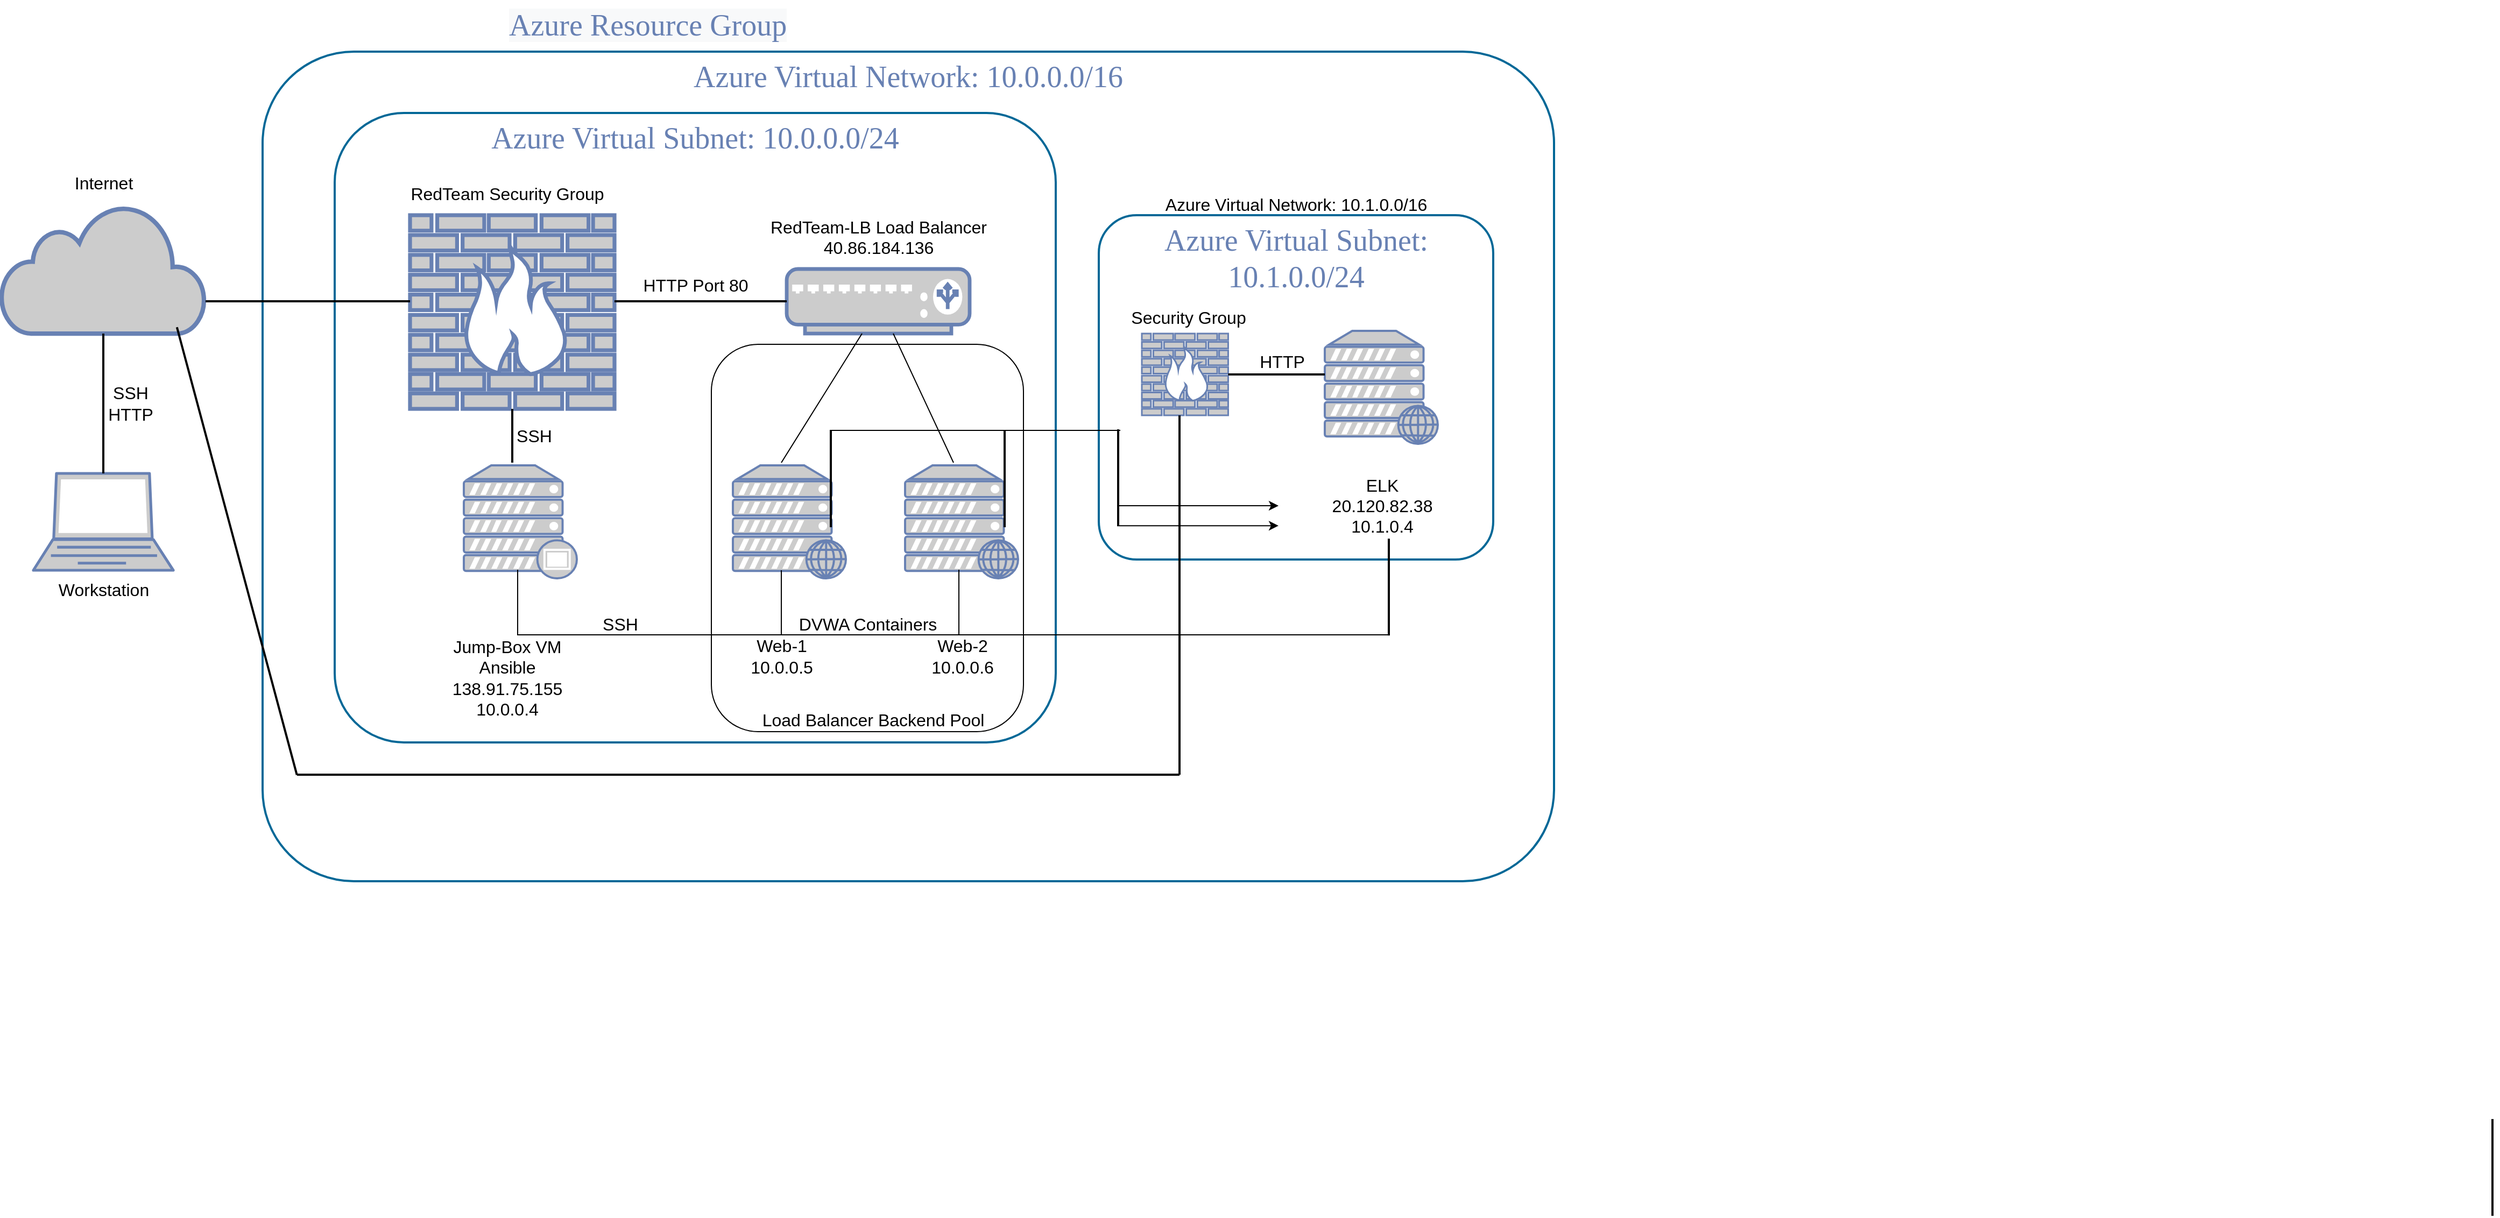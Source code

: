 <mxfile version="16.5.6" type="device"><diagram name="Page-1" id="bfe91b75-5d2c-26a0-9c1d-138518896778"><mxGraphModel dx="1422" dy="780" grid="1" gridSize="10" guides="1" tooltips="1" connect="1" arrows="1" fold="1" page="1" pageScale="1" pageWidth="1100" pageHeight="850" background="none" math="0" shadow="0"><root><mxCell id="0"/><mxCell id="1" parent="0"/><mxCell id="ZduvMV8aWy1bMzjGe0aM-44" value="" style="rounded=1;whiteSpace=wrap;html=1;fontSize=16;strokeWidth=1;fillColor=none;" parent="1" vertex="1"><mxGeometry x="700" y="350" width="290" height="360" as="geometry"/></mxCell><mxCell id="7c3789c024ecab99-78" value="Azure Virtual Network: 10.0.0.0/16" style="rounded=1;whiteSpace=wrap;html=1;shadow=0;comic=0;strokeColor=#036897;strokeWidth=2;fillColor=none;fontFamily=Verdana;fontSize=28;fontColor=#6881B3;align=center;arcSize=11;verticalAlign=top;" parent="1" vertex="1"><mxGeometry x="283" y="78" width="1200" height="771" as="geometry"/></mxCell><mxCell id="7c3789c024ecab99-81" value="Azure Virtual Subnet: 10.0.0.0/24" style="rounded=1;whiteSpace=wrap;html=1;shadow=0;comic=0;strokeColor=#036897;strokeWidth=2;fillColor=none;fontFamily=Verdana;fontSize=28;fontColor=#6881B3;align=center;arcSize=11;verticalAlign=top;" parent="1" vertex="1"><mxGeometry x="350" y="135" width="670" height="585" as="geometry"/></mxCell><mxCell id="ZduvMV8aWy1bMzjGe0aM-1" value="&lt;span style=&quot;color: rgb(104 , 129 , 179) ; font-family: &amp;#34;verdana&amp;#34; ; font-size: 28px ; font-style: normal ; font-weight: 400 ; letter-spacing: normal ; text-align: center ; text-indent: 0px ; text-transform: none ; word-spacing: 0px ; background-color: rgb(248 , 249 , 250) ; display: inline ; float: none&quot;&gt;Azure Resource Group&lt;/span&gt;" style="text;whiteSpace=wrap;html=1;" parent="1" vertex="1"><mxGeometry x="510" y="30" width="320" height="40" as="geometry"/></mxCell><mxCell id="ZduvMV8aWy1bMzjGe0aM-2" value="" style="html=1;outlineConnect=0;fillColor=#CCCCCC;strokeColor=#6881B3;gradientColor=none;gradientDirection=north;strokeWidth=2;shape=mxgraph.networks.cloud;fontColor=#ffffff;" parent="1" vertex="1"><mxGeometry x="40" y="220" width="190" height="120" as="geometry"/></mxCell><mxCell id="ZduvMV8aWy1bMzjGe0aM-3" value="" style="fontColor=#0066CC;verticalAlign=top;verticalLabelPosition=bottom;labelPosition=center;align=center;html=1;outlineConnect=0;fillColor=#CCCCCC;strokeColor=#6881B3;gradientColor=none;gradientDirection=north;strokeWidth=2;shape=mxgraph.networks.laptop;" parent="1" vertex="1"><mxGeometry x="70" y="470" width="130" height="90" as="geometry"/></mxCell><mxCell id="ZduvMV8aWy1bMzjGe0aM-4" value="" style="fontColor=#0066CC;verticalAlign=top;verticalLabelPosition=bottom;labelPosition=center;align=center;html=1;outlineConnect=0;fillColor=#CCCCCC;strokeColor=#6881B3;gradientColor=none;gradientDirection=north;strokeWidth=2;shape=mxgraph.networks.firewall;" parent="1" vertex="1"><mxGeometry x="420" y="230" width="190" height="180" as="geometry"/></mxCell><mxCell id="ZduvMV8aWy1bMzjGe0aM-5" value="" style="fontColor=#0066CC;verticalAlign=top;verticalLabelPosition=bottom;labelPosition=center;align=center;html=1;outlineConnect=0;fillColor=#CCCCCC;strokeColor=#6881B3;gradientColor=none;gradientDirection=north;strokeWidth=2;shape=mxgraph.networks.proxy_server;" parent="1" vertex="1"><mxGeometry x="470" y="462.5" width="105" height="105" as="geometry"/></mxCell><mxCell id="ZduvMV8aWy1bMzjGe0aM-6" value="" style="fontColor=#0066CC;verticalAlign=top;verticalLabelPosition=bottom;labelPosition=center;align=center;html=1;outlineConnect=0;fillColor=#CCCCCC;strokeColor=#6881B3;gradientColor=none;gradientDirection=north;strokeWidth=2;shape=mxgraph.networks.load_balancer;" parent="1" vertex="1"><mxGeometry x="770" y="280" width="170" height="60" as="geometry"/></mxCell><mxCell id="ZduvMV8aWy1bMzjGe0aM-21" value="" style="line;strokeWidth=2;direction=south;html=1;" parent="1" vertex="1"><mxGeometry x="130" y="340" width="10" height="130" as="geometry"/></mxCell><mxCell id="ZduvMV8aWy1bMzjGe0aM-23" value="" style="line;strokeWidth=2;html=1;" parent="1" vertex="1"><mxGeometry x="230" y="305" width="190" height="10" as="geometry"/></mxCell><mxCell id="ZduvMV8aWy1bMzjGe0aM-25" value="" style="line;strokeWidth=2;html=1;" parent="1" vertex="1"><mxGeometry x="610" y="305" width="160" height="10" as="geometry"/></mxCell><mxCell id="ZduvMV8aWy1bMzjGe0aM-26" value="" style="endArrow=none;html=1;rounded=0;exitX=0.5;exitY=0;exitDx=0;exitDy=0;exitPerimeter=0;" parent="1" edge="1"><mxGeometry width="50" height="50" relative="1" as="geometry"><mxPoint x="765" y="460" as="sourcePoint"/><mxPoint x="840" y="340" as="targetPoint"/></mxGeometry></mxCell><mxCell id="ZduvMV8aWy1bMzjGe0aM-27" value="" style="endArrow=none;html=1;rounded=0;exitX=0.5;exitY=0;exitDx=0;exitDy=0;exitPerimeter=0;" parent="1" target="ZduvMV8aWy1bMzjGe0aM-6" edge="1"><mxGeometry width="50" height="50" relative="1" as="geometry"><mxPoint x="925" y="460" as="sourcePoint"/><mxPoint x="885" y="340" as="targetPoint"/></mxGeometry></mxCell><mxCell id="ZduvMV8aWy1bMzjGe0aM-29" value="" style="fontColor=#0066CC;verticalAlign=top;verticalLabelPosition=bottom;labelPosition=center;align=center;html=1;outlineConnect=0;fillColor=#CCCCCC;strokeColor=#6881B3;gradientColor=none;gradientDirection=north;strokeWidth=2;shape=mxgraph.networks.web_server;" parent="1" vertex="1"><mxGeometry x="720" y="462.5" width="105" height="105" as="geometry"/></mxCell><mxCell id="ZduvMV8aWy1bMzjGe0aM-30" value="" style="fontColor=#0066CC;verticalAlign=top;verticalLabelPosition=bottom;labelPosition=center;align=center;html=1;outlineConnect=0;fillColor=#CCCCCC;strokeColor=#6881B3;gradientColor=none;gradientDirection=north;strokeWidth=2;shape=mxgraph.networks.web_server;" parent="1" vertex="1"><mxGeometry x="880" y="462.5" width="105" height="105" as="geometry"/></mxCell><mxCell id="ZduvMV8aWy1bMzjGe0aM-31" value="" style="line;strokeWidth=2;direction=south;html=1;" parent="1" vertex="1"><mxGeometry x="510" y="410" width="10" height="50" as="geometry"/></mxCell><mxCell id="ZduvMV8aWy1bMzjGe0aM-32" value="" style="shape=partialRectangle;whiteSpace=wrap;html=1;bottom=1;right=1;left=1;top=0;fillColor=none;routingCenterX=-0.5;" parent="1" vertex="1"><mxGeometry x="520" y="560" width="410" height="60" as="geometry"/></mxCell><mxCell id="ZduvMV8aWy1bMzjGe0aM-34" value="" style="line;strokeWidth=1;direction=south;html=1;fillColor=none;" parent="1" vertex="1"><mxGeometry x="760" y="560" width="10" height="60" as="geometry"/></mxCell><mxCell id="ZduvMV8aWy1bMzjGe0aM-36" value="Internet" style="text;html=1;resizable=0;autosize=1;align=center;verticalAlign=middle;points=[];fillColor=none;strokeColor=none;rounded=0;strokeWidth=1;fontSize=16;fontStyle=0" parent="1" vertex="1"><mxGeometry x="100" y="190" width="70" height="20" as="geometry"/></mxCell><mxCell id="ZduvMV8aWy1bMzjGe0aM-37" value="SSH&lt;br&gt;HTTP" style="text;html=1;resizable=0;autosize=1;align=center;verticalAlign=middle;points=[];fillColor=none;strokeColor=none;rounded=0;strokeWidth=1;fontSize=16;fontStyle=0" parent="1" vertex="1"><mxGeometry x="130" y="385" width="60" height="40" as="geometry"/></mxCell><mxCell id="ZduvMV8aWy1bMzjGe0aM-38" value="Workstation" style="text;html=1;resizable=0;autosize=1;align=center;verticalAlign=middle;points=[];fillColor=none;strokeColor=none;rounded=0;strokeWidth=1;fontSize=16;fontStyle=0" parent="1" vertex="1"><mxGeometry x="85" y="567.5" width="100" height="20" as="geometry"/></mxCell><mxCell id="ZduvMV8aWy1bMzjGe0aM-39" value="RedTeam Security Group" style="text;html=1;resizable=0;autosize=1;align=center;verticalAlign=middle;points=[];fillColor=none;strokeColor=none;rounded=0;strokeWidth=1;fontSize=16;fontStyle=0" parent="1" vertex="1"><mxGeometry x="410" y="200" width="200" height="20" as="geometry"/></mxCell><mxCell id="ZduvMV8aWy1bMzjGe0aM-40" value="RedTeam-LB Load Balancer&lt;br&gt;&lt;div&gt;40.86.184.136&lt;/div&gt;&lt;div&gt;&lt;br&gt;&lt;/div&gt;" style="text;html=1;resizable=0;autosize=1;align=center;verticalAlign=middle;points=[];fillColor=none;strokeColor=none;rounded=0;strokeWidth=1;fontSize=16;fontStyle=0" parent="1" vertex="1"><mxGeometry x="745" y="230" width="220" height="60" as="geometry"/></mxCell><mxCell id="ZduvMV8aWy1bMzjGe0aM-41" value="SSH" style="text;html=1;resizable=0;autosize=1;align=center;verticalAlign=middle;points=[];fillColor=none;strokeColor=none;rounded=0;strokeWidth=1;fontSize=16;fontStyle=0" parent="1" vertex="1"><mxGeometry x="510" y="425" width="50" height="20" as="geometry"/></mxCell><mxCell id="ZduvMV8aWy1bMzjGe0aM-42" value="SSH" style="text;html=1;resizable=0;autosize=1;align=center;verticalAlign=middle;points=[];fillColor=none;strokeColor=none;rounded=0;strokeWidth=1;fontSize=16;fontStyle=0" parent="1" vertex="1"><mxGeometry x="590" y="600" width="50" height="20" as="geometry"/></mxCell><mxCell id="ZduvMV8aWy1bMzjGe0aM-45" value="Load Balancer Backend Pool" style="text;html=1;resizable=0;autosize=1;align=center;verticalAlign=middle;points=[];fillColor=none;strokeColor=none;rounded=0;strokeWidth=1;fontSize=16;fontStyle=0" parent="1" vertex="1"><mxGeometry x="740" y="689" width="220" height="20" as="geometry"/></mxCell><mxCell id="ZduvMV8aWy1bMzjGe0aM-46" value="Jump-Box VM&lt;br&gt;Ansible&lt;br&gt;138.91.75.155&lt;br&gt;10.0.0.4" style="text;html=1;resizable=0;autosize=1;align=center;verticalAlign=middle;points=[];fillColor=none;strokeColor=none;rounded=0;strokeWidth=1;fontSize=16;fontStyle=0" parent="1" vertex="1"><mxGeometry x="450" y="620" width="120" height="80" as="geometry"/></mxCell><mxCell id="ZduvMV8aWy1bMzjGe0aM-47" value="HTTP Port 80" style="text;html=1;resizable=0;autosize=1;align=center;verticalAlign=middle;points=[];fillColor=none;strokeColor=none;rounded=0;strokeWidth=1;fontSize=16;fontStyle=0" parent="1" vertex="1"><mxGeometry x="630" y="285" width="110" height="20" as="geometry"/></mxCell><mxCell id="ZduvMV8aWy1bMzjGe0aM-48" value="DVWA Containers" style="text;html=1;resizable=0;autosize=1;align=center;verticalAlign=middle;points=[];fillColor=none;strokeColor=none;rounded=0;strokeWidth=1;fontSize=16;fontStyle=0" parent="1" vertex="1"><mxGeometry x="775" y="600" width="140" height="20" as="geometry"/></mxCell><mxCell id="ZduvMV8aWy1bMzjGe0aM-49" value="Web-1&lt;br&gt;10.0.0.5" style="text;html=1;resizable=0;autosize=1;align=center;verticalAlign=middle;points=[];fillColor=none;strokeColor=none;rounded=0;strokeWidth=1;fontSize=16;fontStyle=0" parent="1" vertex="1"><mxGeometry x="730" y="620" width="70" height="40" as="geometry"/></mxCell><mxCell id="ZduvMV8aWy1bMzjGe0aM-50" value="Web-2&lt;br&gt;10.0.0.6" style="text;html=1;resizable=0;autosize=1;align=center;verticalAlign=middle;points=[];fillColor=none;strokeColor=none;rounded=0;strokeWidth=1;fontSize=16;fontStyle=0" parent="1" vertex="1"><mxGeometry x="897.5" y="620" width="70" height="40" as="geometry"/></mxCell><mxCell id="Jk-rU5pjsfEm-06Yokc7-1" value="Azure Virtual Subnet: 10.1.0.0/24" style="rounded=1;whiteSpace=wrap;html=1;shadow=0;comic=0;strokeColor=#036897;strokeWidth=2;fillColor=none;fontFamily=Verdana;fontSize=28;fontColor=#6881B3;align=center;arcSize=11;verticalAlign=top;" parent="1" vertex="1"><mxGeometry x="1060" y="230" width="366.5" height="320" as="geometry"/></mxCell><mxCell id="Jk-rU5pjsfEm-06Yokc7-2" value="" style="fontColor=#0066CC;verticalAlign=top;verticalLabelPosition=bottom;labelPosition=center;align=center;html=1;outlineConnect=0;fillColor=#CCCCCC;strokeColor=#6881B3;gradientColor=none;gradientDirection=north;strokeWidth=2;shape=mxgraph.networks.firewall;" parent="1" vertex="1"><mxGeometry x="1100" y="340" width="80.22" height="76" as="geometry"/></mxCell><mxCell id="Jk-rU5pjsfEm-06Yokc7-4" value="" style="fontColor=#0066CC;verticalAlign=top;verticalLabelPosition=bottom;labelPosition=center;align=center;html=1;outlineConnect=0;fillColor=#CCCCCC;strokeColor=#6881B3;gradientColor=none;gradientDirection=north;strokeWidth=2;shape=mxgraph.networks.web_server;" parent="1" vertex="1"><mxGeometry x="1270" y="337.5" width="105" height="105" as="geometry"/></mxCell><mxCell id="Jk-rU5pjsfEm-06Yokc7-5" value="" style="line;strokeWidth=2;html=1;" parent="1" vertex="1"><mxGeometry x="1180.22" y="373" width="89.78" height="10" as="geometry"/></mxCell><mxCell id="Jk-rU5pjsfEm-06Yokc7-9" value="" style="line;strokeWidth=2;direction=south;html=1;" parent="1" vertex="1"><mxGeometry x="1130" y="416" width="10" height="334" as="geometry"/></mxCell><mxCell id="Jk-rU5pjsfEm-06Yokc7-10" value="" style="line;strokeWidth=2;html=1;perimeter=backbonePerimeter;points=[];outlineConnect=0;" parent="1" vertex="1"><mxGeometry x="315" y="745" width="820" height="10" as="geometry"/></mxCell><mxCell id="Jk-rU5pjsfEm-06Yokc7-11" value="" style="line;strokeWidth=2;html=1;rotation=75;" parent="1" vertex="1"><mxGeometry x="43.78" y="534.66" width="430.73" height="15" as="geometry"/></mxCell><mxCell id="Jk-rU5pjsfEm-06Yokc7-12" value="" style="line;strokeWidth=1;html=1;perimeter=backbonePerimeter;points=[];outlineConnect=0;" parent="1" vertex="1"><mxGeometry x="930" y="615" width="400" height="10" as="geometry"/></mxCell><mxCell id="Jk-rU5pjsfEm-06Yokc7-13" value="" style="line;strokeWidth=2;direction=south;html=1;" parent="1" vertex="1"><mxGeometry x="2350" y="1070" width="10" height="90" as="geometry"/></mxCell><mxCell id="Jk-rU5pjsfEm-06Yokc7-14" value="" style="line;strokeWidth=2;direction=south;html=1;" parent="1" vertex="1"><mxGeometry x="806" y="430" width="10" height="90" as="geometry"/></mxCell><mxCell id="Jk-rU5pjsfEm-06Yokc7-15" value="" style="line;strokeWidth=2;direction=south;html=1;" parent="1" vertex="1"><mxGeometry x="967.5" y="430" width="10" height="90" as="geometry"/></mxCell><mxCell id="Jk-rU5pjsfEm-06Yokc7-16" value="" style="line;strokeWidth=1;html=1;perimeter=backbonePerimeter;points=[];outlineConnect=0;" parent="1" vertex="1"><mxGeometry x="810" y="425" width="270" height="10" as="geometry"/></mxCell><mxCell id="Jk-rU5pjsfEm-06Yokc7-17" value="" style="line;strokeWidth=2;direction=south;html=1;" parent="1" vertex="1"><mxGeometry x="1073" y="429" width="10" height="90" as="geometry"/></mxCell><mxCell id="Jk-rU5pjsfEm-06Yokc7-20" value="" style="endArrow=classic;html=1;rounded=0;" parent="1" edge="1"><mxGeometry width="50" height="50" relative="1" as="geometry"><mxPoint x="1077" y="500" as="sourcePoint"/><mxPoint x="1227" y="500" as="targetPoint"/></mxGeometry></mxCell><mxCell id="Jk-rU5pjsfEm-06Yokc7-21" value="" style="endArrow=classic;html=1;rounded=0;" parent="1" edge="1"><mxGeometry width="50" height="50" relative="1" as="geometry"><mxPoint x="1077" y="518.57" as="sourcePoint"/><mxPoint x="1227" y="518.57" as="targetPoint"/></mxGeometry></mxCell><mxCell id="Jk-rU5pjsfEm-06Yokc7-22" value="Security Group" style="text;html=1;resizable=0;autosize=1;align=center;verticalAlign=middle;points=[];fillColor=none;strokeColor=none;rounded=0;strokeWidth=1;fontSize=16;fontStyle=0" parent="1" vertex="1"><mxGeometry x="1083" y="315" width="120" height="20" as="geometry"/></mxCell><mxCell id="Jk-rU5pjsfEm-06Yokc7-23" value="Azure Virtual Network: 10.1.0.0/16" style="text;html=1;resizable=0;autosize=1;align=center;verticalAlign=middle;points=[];fillColor=none;strokeColor=none;rounded=0;strokeWidth=1;fontSize=16;fontStyle=0" parent="1" vertex="1"><mxGeometry x="1113.25" y="210" width="260" height="20" as="geometry"/></mxCell><mxCell id="Jk-rU5pjsfEm-06Yokc7-24" value="HTTP" style="text;html=1;resizable=0;autosize=1;align=center;verticalAlign=middle;points=[];fillColor=none;strokeColor=none;rounded=0;strokeWidth=1;fontSize=16;fontStyle=0" parent="1" vertex="1"><mxGeometry x="1200" y="356" width="60" height="20" as="geometry"/></mxCell><mxCell id="Jk-rU5pjsfEm-06Yokc7-25" value="ELK&lt;br&gt;&lt;div&gt;20.120.82.38&lt;/div&gt;10.1.0.4" style="text;html=1;resizable=0;autosize=1;align=center;verticalAlign=middle;points=[];fillColor=none;strokeColor=none;rounded=0;strokeWidth=1;fontSize=16;fontStyle=0" parent="1" vertex="1"><mxGeometry x="1267.5" y="470" width="110" height="60" as="geometry"/></mxCell><mxCell id="Jk-rU5pjsfEm-06Yokc7-26" value="" style="line;strokeWidth=2;direction=south;html=1;" parent="1" vertex="1"><mxGeometry x="1324.5" y="530.66" width="10" height="90" as="geometry"/></mxCell></root></mxGraphModel></diagram></mxfile>
